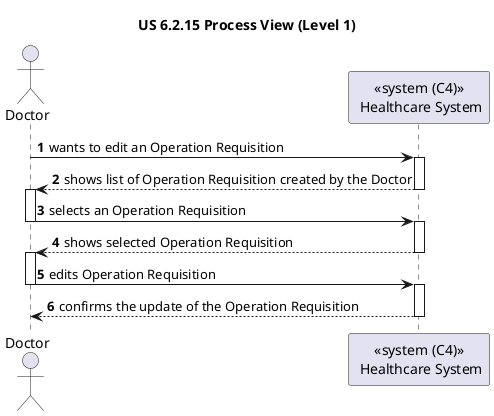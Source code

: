 @startuml
'https://plantuml.com/sequence-diagram

title "US 6.2.15 Process View (Level 1)"

autonumber

actor Doctor
participant "<<system (C4)>>\n Healthcare System" as SYS

Doctor -> SYS : wants to edit an Operation Requisition
activate SYS

SYS --> Doctor : shows list of Operation Requisition created by the Doctor
deactivate SYS
activate Doctor

Doctor -> SYS : selects an Operation Requisition
deactivate Doctor
activate SYS

SYS --> Doctor : shows selected Operation Requisition
deactivate SYS
activate Doctor

Doctor -> SYS : edits Operation Requisition
deactivate Doctor
activate SYS

SYS --> Doctor : confirms the update of the Operation Requisition
deactivate SYS

@enduml